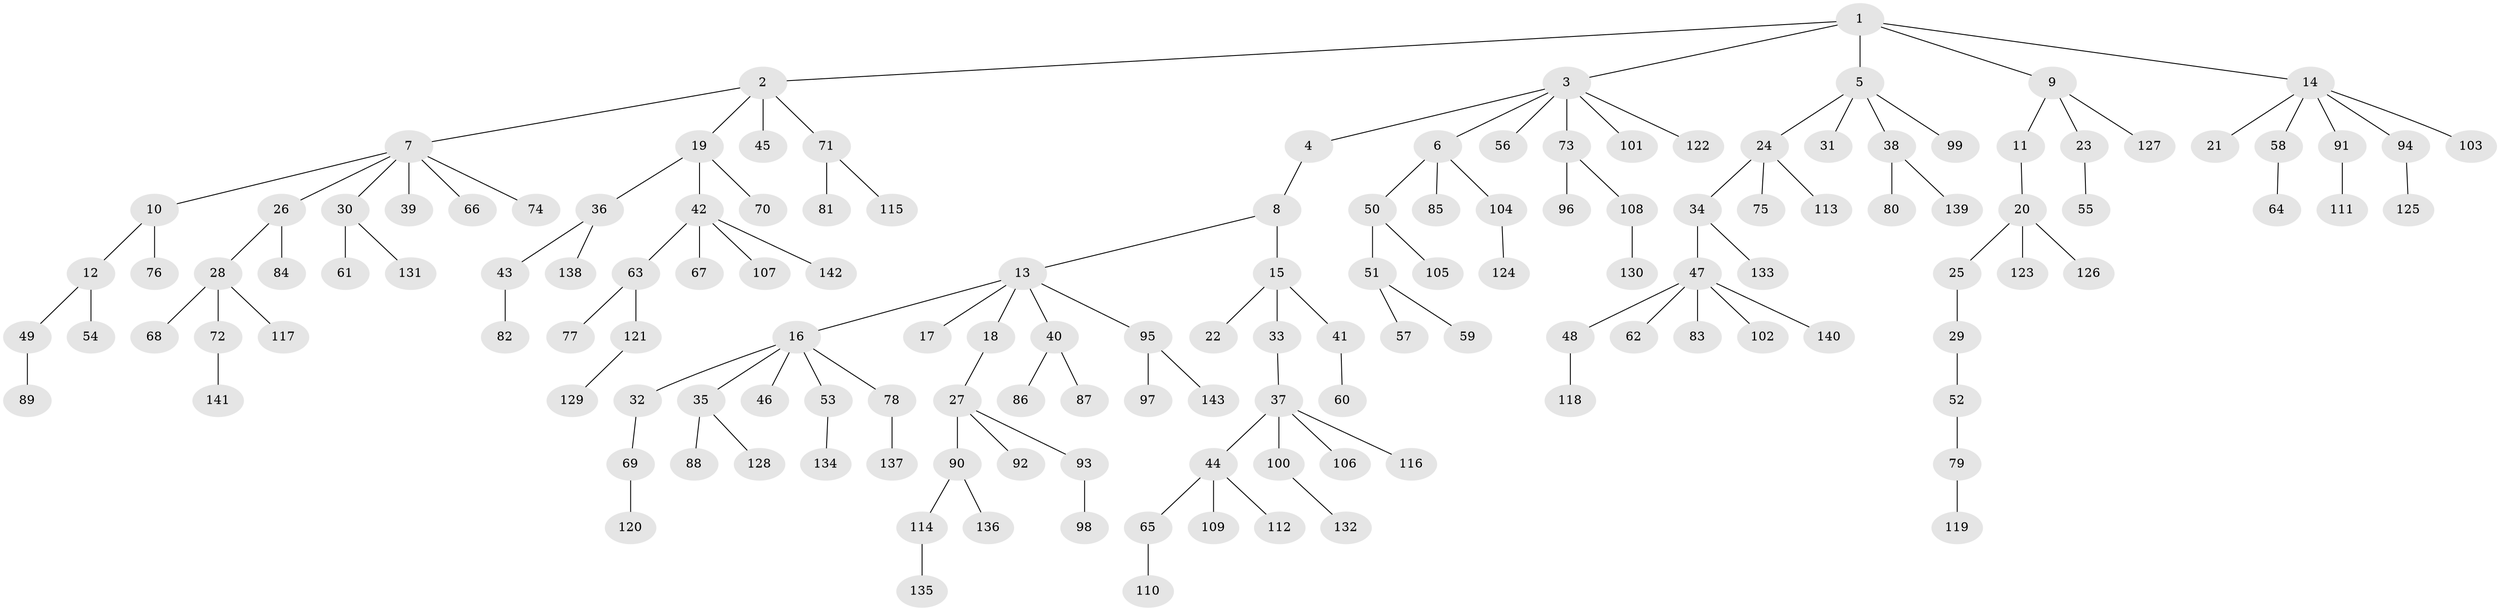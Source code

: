 // coarse degree distribution, {9: 0.010416666666666666, 4: 0.052083333333333336, 8: 0.010416666666666666, 3: 0.07291666666666667, 5: 0.03125, 6: 0.010416666666666666, 2: 0.1875, 10: 0.010416666666666666, 1: 0.6041666666666666, 7: 0.010416666666666666}
// Generated by graph-tools (version 1.1) at 2025/42/03/06/25 10:42:05]
// undirected, 143 vertices, 142 edges
graph export_dot {
graph [start="1"]
  node [color=gray90,style=filled];
  1;
  2;
  3;
  4;
  5;
  6;
  7;
  8;
  9;
  10;
  11;
  12;
  13;
  14;
  15;
  16;
  17;
  18;
  19;
  20;
  21;
  22;
  23;
  24;
  25;
  26;
  27;
  28;
  29;
  30;
  31;
  32;
  33;
  34;
  35;
  36;
  37;
  38;
  39;
  40;
  41;
  42;
  43;
  44;
  45;
  46;
  47;
  48;
  49;
  50;
  51;
  52;
  53;
  54;
  55;
  56;
  57;
  58;
  59;
  60;
  61;
  62;
  63;
  64;
  65;
  66;
  67;
  68;
  69;
  70;
  71;
  72;
  73;
  74;
  75;
  76;
  77;
  78;
  79;
  80;
  81;
  82;
  83;
  84;
  85;
  86;
  87;
  88;
  89;
  90;
  91;
  92;
  93;
  94;
  95;
  96;
  97;
  98;
  99;
  100;
  101;
  102;
  103;
  104;
  105;
  106;
  107;
  108;
  109;
  110;
  111;
  112;
  113;
  114;
  115;
  116;
  117;
  118;
  119;
  120;
  121;
  122;
  123;
  124;
  125;
  126;
  127;
  128;
  129;
  130;
  131;
  132;
  133;
  134;
  135;
  136;
  137;
  138;
  139;
  140;
  141;
  142;
  143;
  1 -- 2;
  1 -- 3;
  1 -- 5;
  1 -- 9;
  1 -- 14;
  2 -- 7;
  2 -- 19;
  2 -- 45;
  2 -- 71;
  3 -- 4;
  3 -- 6;
  3 -- 56;
  3 -- 73;
  3 -- 101;
  3 -- 122;
  4 -- 8;
  5 -- 24;
  5 -- 31;
  5 -- 38;
  5 -- 99;
  6 -- 50;
  6 -- 85;
  6 -- 104;
  7 -- 10;
  7 -- 26;
  7 -- 30;
  7 -- 39;
  7 -- 66;
  7 -- 74;
  8 -- 13;
  8 -- 15;
  9 -- 11;
  9 -- 23;
  9 -- 127;
  10 -- 12;
  10 -- 76;
  11 -- 20;
  12 -- 49;
  12 -- 54;
  13 -- 16;
  13 -- 17;
  13 -- 18;
  13 -- 40;
  13 -- 95;
  14 -- 21;
  14 -- 58;
  14 -- 91;
  14 -- 94;
  14 -- 103;
  15 -- 22;
  15 -- 33;
  15 -- 41;
  16 -- 32;
  16 -- 35;
  16 -- 46;
  16 -- 53;
  16 -- 78;
  18 -- 27;
  19 -- 36;
  19 -- 42;
  19 -- 70;
  20 -- 25;
  20 -- 123;
  20 -- 126;
  23 -- 55;
  24 -- 34;
  24 -- 75;
  24 -- 113;
  25 -- 29;
  26 -- 28;
  26 -- 84;
  27 -- 90;
  27 -- 92;
  27 -- 93;
  28 -- 68;
  28 -- 72;
  28 -- 117;
  29 -- 52;
  30 -- 61;
  30 -- 131;
  32 -- 69;
  33 -- 37;
  34 -- 47;
  34 -- 133;
  35 -- 88;
  35 -- 128;
  36 -- 43;
  36 -- 138;
  37 -- 44;
  37 -- 100;
  37 -- 106;
  37 -- 116;
  38 -- 80;
  38 -- 139;
  40 -- 86;
  40 -- 87;
  41 -- 60;
  42 -- 63;
  42 -- 67;
  42 -- 107;
  42 -- 142;
  43 -- 82;
  44 -- 65;
  44 -- 109;
  44 -- 112;
  47 -- 48;
  47 -- 62;
  47 -- 83;
  47 -- 102;
  47 -- 140;
  48 -- 118;
  49 -- 89;
  50 -- 51;
  50 -- 105;
  51 -- 57;
  51 -- 59;
  52 -- 79;
  53 -- 134;
  58 -- 64;
  63 -- 77;
  63 -- 121;
  65 -- 110;
  69 -- 120;
  71 -- 81;
  71 -- 115;
  72 -- 141;
  73 -- 96;
  73 -- 108;
  78 -- 137;
  79 -- 119;
  90 -- 114;
  90 -- 136;
  91 -- 111;
  93 -- 98;
  94 -- 125;
  95 -- 97;
  95 -- 143;
  100 -- 132;
  104 -- 124;
  108 -- 130;
  114 -- 135;
  121 -- 129;
}
